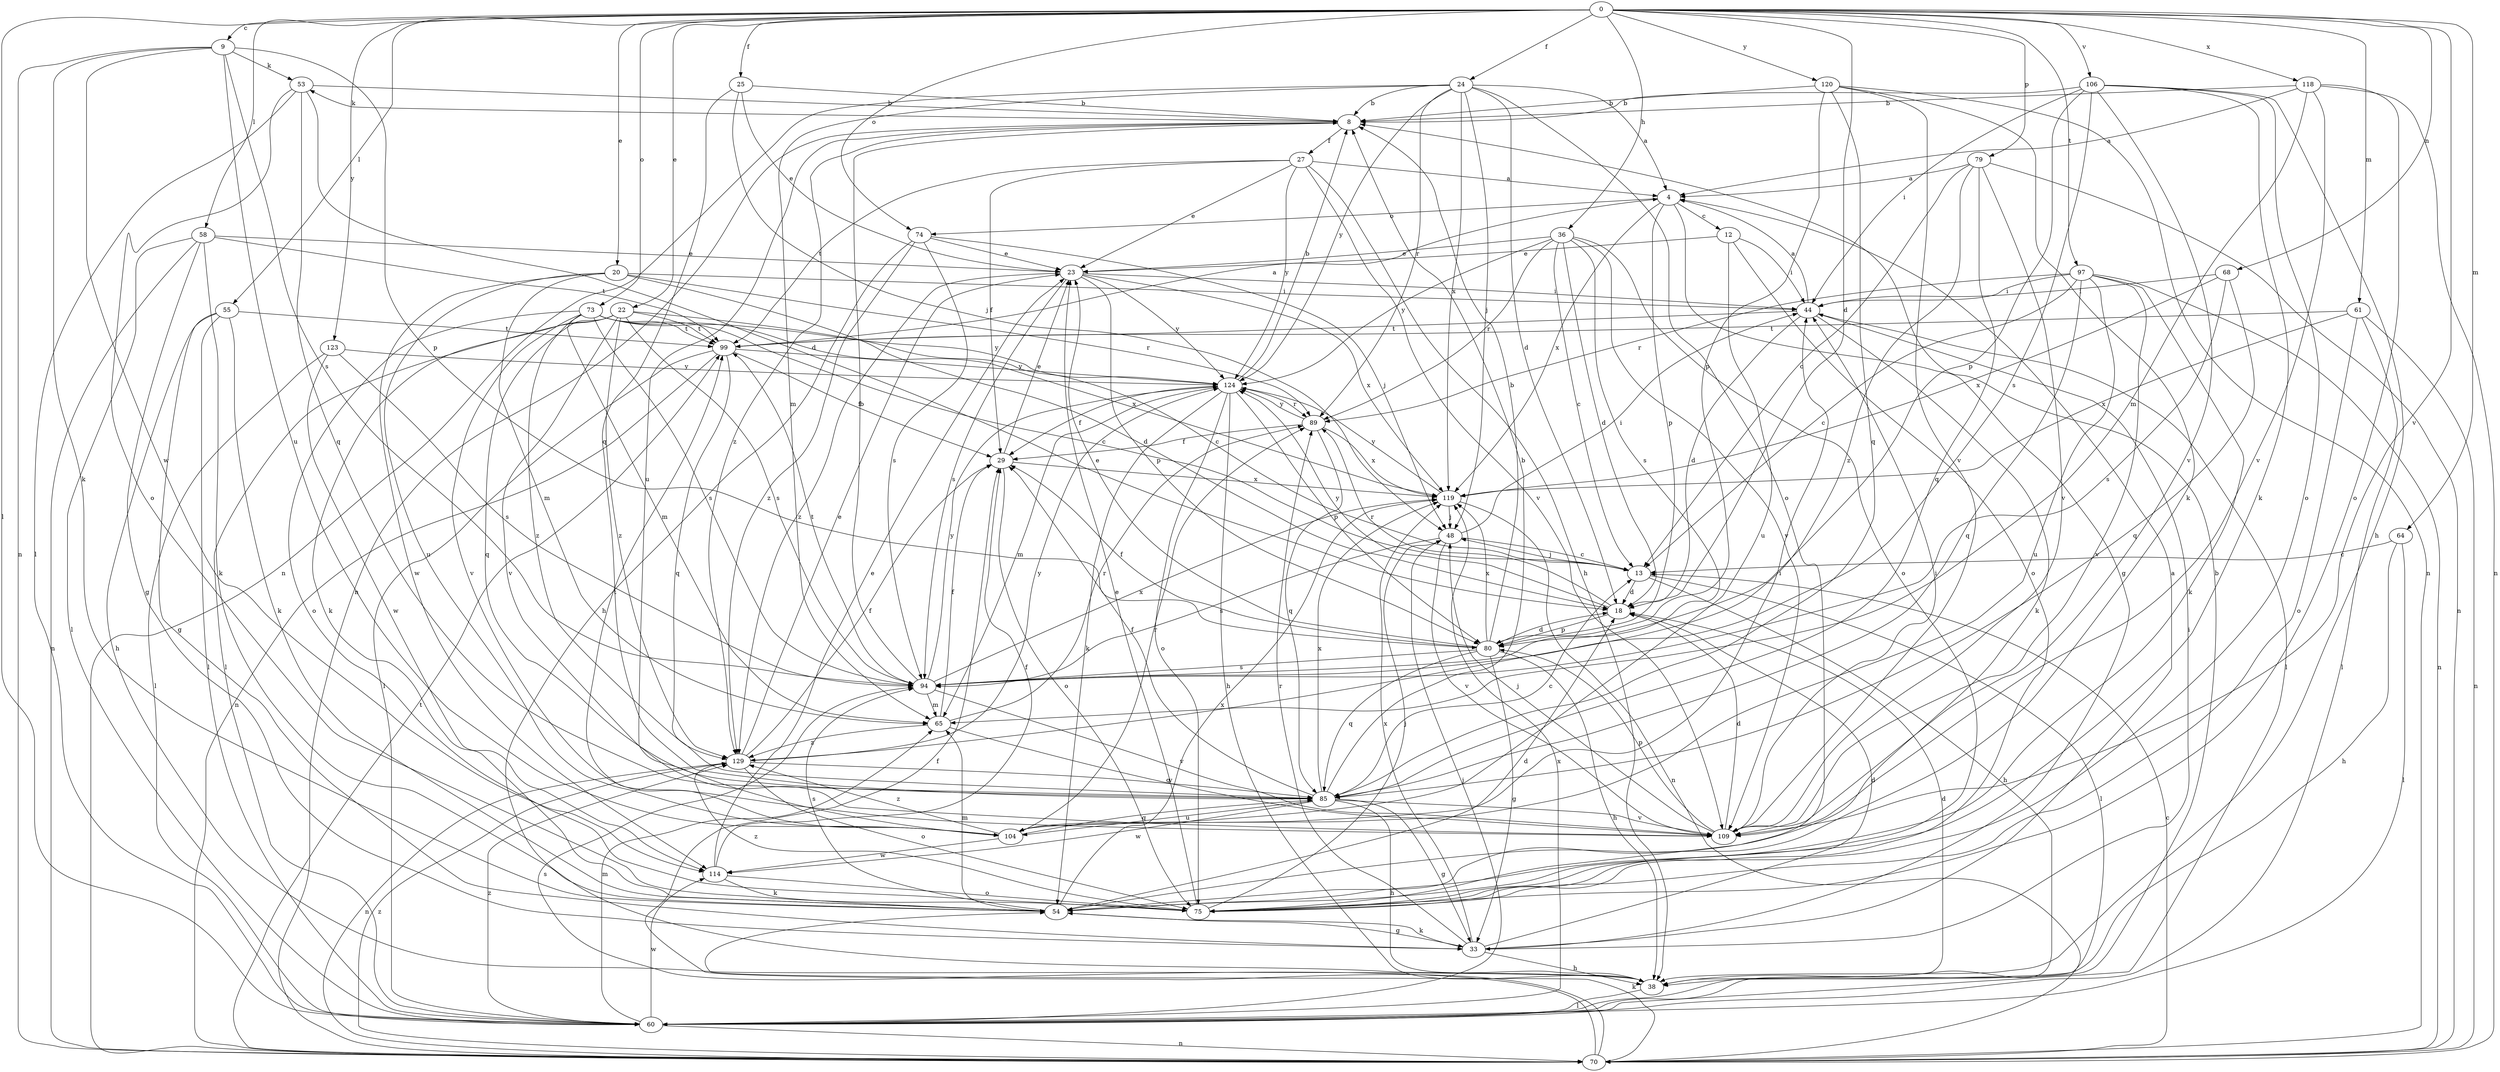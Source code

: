 strict digraph  {
0;
4;
8;
9;
12;
13;
18;
20;
22;
23;
24;
25;
27;
29;
33;
36;
38;
44;
48;
53;
54;
55;
58;
60;
61;
64;
65;
68;
70;
73;
74;
75;
79;
80;
85;
89;
94;
97;
99;
104;
106;
109;
114;
118;
119;
120;
123;
124;
129;
0 -> 9  [label=c];
0 -> 18  [label=d];
0 -> 20  [label=e];
0 -> 22  [label=e];
0 -> 24  [label=f];
0 -> 25  [label=f];
0 -> 36  [label=h];
0 -> 55  [label=l];
0 -> 58  [label=l];
0 -> 60  [label=l];
0 -> 61  [label=m];
0 -> 64  [label=m];
0 -> 68  [label=n];
0 -> 73  [label=o];
0 -> 74  [label=o];
0 -> 79  [label=p];
0 -> 97  [label=t];
0 -> 106  [label=v];
0 -> 109  [label=v];
0 -> 118  [label=x];
0 -> 120  [label=y];
0 -> 123  [label=y];
4 -> 12  [label=c];
4 -> 33  [label=g];
4 -> 74  [label=o];
4 -> 80  [label=p];
4 -> 119  [label=x];
8 -> 27  [label=f];
8 -> 53  [label=k];
8 -> 70  [label=n];
8 -> 104  [label=u];
8 -> 129  [label=z];
9 -> 53  [label=k];
9 -> 54  [label=k];
9 -> 70  [label=n];
9 -> 80  [label=p];
9 -> 94  [label=s];
9 -> 104  [label=u];
9 -> 114  [label=w];
12 -> 23  [label=e];
12 -> 44  [label=i];
12 -> 75  [label=o];
12 -> 104  [label=u];
13 -> 18  [label=d];
13 -> 38  [label=h];
13 -> 48  [label=j];
13 -> 60  [label=l];
18 -> 80  [label=p];
18 -> 89  [label=r];
18 -> 124  [label=y];
20 -> 18  [label=d];
20 -> 44  [label=i];
20 -> 65  [label=m];
20 -> 89  [label=r];
20 -> 104  [label=u];
20 -> 114  [label=w];
22 -> 13  [label=c];
22 -> 54  [label=k];
22 -> 60  [label=l];
22 -> 85  [label=q];
22 -> 94  [label=s];
22 -> 99  [label=t];
22 -> 109  [label=v];
22 -> 129  [label=z];
23 -> 44  [label=i];
23 -> 80  [label=p];
23 -> 94  [label=s];
23 -> 119  [label=x];
23 -> 124  [label=y];
23 -> 129  [label=z];
24 -> 4  [label=a];
24 -> 8  [label=b];
24 -> 18  [label=d];
24 -> 48  [label=j];
24 -> 65  [label=m];
24 -> 70  [label=n];
24 -> 75  [label=o];
24 -> 89  [label=r];
24 -> 119  [label=x];
24 -> 124  [label=y];
25 -> 8  [label=b];
25 -> 23  [label=e];
25 -> 48  [label=j];
25 -> 85  [label=q];
27 -> 4  [label=a];
27 -> 23  [label=e];
27 -> 29  [label=f];
27 -> 38  [label=h];
27 -> 99  [label=t];
27 -> 109  [label=v];
27 -> 124  [label=y];
29 -> 23  [label=e];
29 -> 75  [label=o];
29 -> 119  [label=x];
33 -> 4  [label=a];
33 -> 18  [label=d];
33 -> 38  [label=h];
33 -> 44  [label=i];
33 -> 54  [label=k];
33 -> 89  [label=r];
33 -> 119  [label=x];
36 -> 13  [label=c];
36 -> 18  [label=d];
36 -> 23  [label=e];
36 -> 75  [label=o];
36 -> 89  [label=r];
36 -> 94  [label=s];
36 -> 109  [label=v];
36 -> 124  [label=y];
38 -> 18  [label=d];
38 -> 60  [label=l];
44 -> 4  [label=a];
44 -> 18  [label=d];
44 -> 54  [label=k];
44 -> 60  [label=l];
44 -> 99  [label=t];
48 -> 13  [label=c];
48 -> 44  [label=i];
48 -> 94  [label=s];
48 -> 109  [label=v];
53 -> 8  [label=b];
53 -> 18  [label=d];
53 -> 60  [label=l];
53 -> 75  [label=o];
53 -> 85  [label=q];
54 -> 18  [label=d];
54 -> 33  [label=g];
54 -> 65  [label=m];
54 -> 94  [label=s];
54 -> 119  [label=x];
55 -> 33  [label=g];
55 -> 38  [label=h];
55 -> 54  [label=k];
55 -> 60  [label=l];
55 -> 99  [label=t];
58 -> 23  [label=e];
58 -> 33  [label=g];
58 -> 54  [label=k];
58 -> 60  [label=l];
58 -> 70  [label=n];
58 -> 99  [label=t];
60 -> 8  [label=b];
60 -> 48  [label=j];
60 -> 65  [label=m];
60 -> 70  [label=n];
60 -> 114  [label=w];
60 -> 119  [label=x];
60 -> 129  [label=z];
61 -> 60  [label=l];
61 -> 70  [label=n];
61 -> 75  [label=o];
61 -> 99  [label=t];
61 -> 119  [label=x];
64 -> 13  [label=c];
64 -> 38  [label=h];
64 -> 60  [label=l];
65 -> 29  [label=f];
65 -> 89  [label=r];
65 -> 109  [label=v];
65 -> 129  [label=z];
68 -> 44  [label=i];
68 -> 85  [label=q];
68 -> 94  [label=s];
68 -> 119  [label=x];
70 -> 13  [label=c];
70 -> 29  [label=f];
70 -> 54  [label=k];
70 -> 94  [label=s];
70 -> 99  [label=t];
70 -> 129  [label=z];
73 -> 13  [label=c];
73 -> 65  [label=m];
73 -> 75  [label=o];
73 -> 94  [label=s];
73 -> 99  [label=t];
73 -> 109  [label=v];
73 -> 119  [label=x];
73 -> 124  [label=y];
73 -> 129  [label=z];
74 -> 23  [label=e];
74 -> 38  [label=h];
74 -> 48  [label=j];
74 -> 94  [label=s];
74 -> 129  [label=z];
75 -> 23  [label=e];
75 -> 48  [label=j];
75 -> 129  [label=z];
79 -> 4  [label=a];
79 -> 13  [label=c];
79 -> 70  [label=n];
79 -> 85  [label=q];
79 -> 109  [label=v];
79 -> 129  [label=z];
80 -> 8  [label=b];
80 -> 18  [label=d];
80 -> 23  [label=e];
80 -> 29  [label=f];
80 -> 33  [label=g];
80 -> 38  [label=h];
80 -> 85  [label=q];
80 -> 94  [label=s];
80 -> 119  [label=x];
85 -> 8  [label=b];
85 -> 13  [label=c];
85 -> 29  [label=f];
85 -> 33  [label=g];
85 -> 38  [label=h];
85 -> 104  [label=u];
85 -> 109  [label=v];
85 -> 114  [label=w];
85 -> 119  [label=x];
89 -> 29  [label=f];
89 -> 85  [label=q];
89 -> 119  [label=x];
89 -> 124  [label=y];
94 -> 8  [label=b];
94 -> 65  [label=m];
94 -> 99  [label=t];
94 -> 109  [label=v];
94 -> 119  [label=x];
94 -> 124  [label=y];
97 -> 13  [label=c];
97 -> 44  [label=i];
97 -> 54  [label=k];
97 -> 70  [label=n];
97 -> 85  [label=q];
97 -> 89  [label=r];
97 -> 104  [label=u];
97 -> 109  [label=v];
99 -> 4  [label=a];
99 -> 29  [label=f];
99 -> 60  [label=l];
99 -> 70  [label=n];
99 -> 85  [label=q];
99 -> 124  [label=y];
104 -> 44  [label=i];
104 -> 85  [label=q];
104 -> 89  [label=r];
104 -> 99  [label=t];
104 -> 114  [label=w];
104 -> 129  [label=z];
106 -> 8  [label=b];
106 -> 38  [label=h];
106 -> 44  [label=i];
106 -> 54  [label=k];
106 -> 75  [label=o];
106 -> 80  [label=p];
106 -> 94  [label=s];
106 -> 109  [label=v];
109 -> 18  [label=d];
109 -> 44  [label=i];
109 -> 48  [label=j];
109 -> 80  [label=p];
114 -> 23  [label=e];
114 -> 29  [label=f];
114 -> 54  [label=k];
114 -> 75  [label=o];
118 -> 4  [label=a];
118 -> 8  [label=b];
118 -> 65  [label=m];
118 -> 70  [label=n];
118 -> 75  [label=o];
118 -> 109  [label=v];
119 -> 48  [label=j];
119 -> 70  [label=n];
119 -> 124  [label=y];
120 -> 8  [label=b];
120 -> 54  [label=k];
120 -> 70  [label=n];
120 -> 80  [label=p];
120 -> 85  [label=q];
120 -> 109  [label=v];
123 -> 60  [label=l];
123 -> 94  [label=s];
123 -> 114  [label=w];
123 -> 124  [label=y];
124 -> 8  [label=b];
124 -> 29  [label=f];
124 -> 38  [label=h];
124 -> 54  [label=k];
124 -> 65  [label=m];
124 -> 75  [label=o];
124 -> 80  [label=p];
124 -> 89  [label=r];
129 -> 23  [label=e];
129 -> 29  [label=f];
129 -> 70  [label=n];
129 -> 75  [label=o];
129 -> 85  [label=q];
129 -> 124  [label=y];
}
